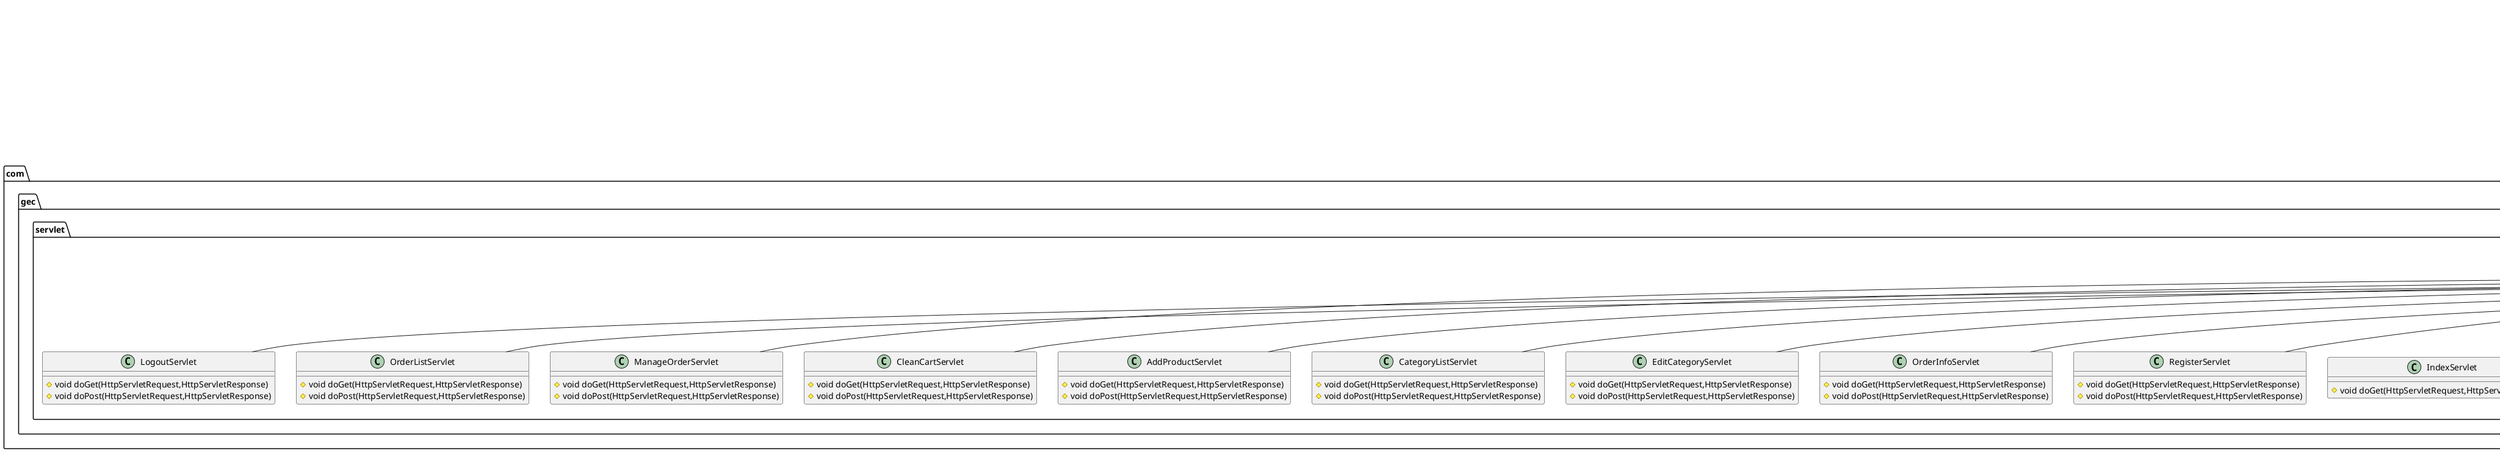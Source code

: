 @startuml
class com.gec.servlet.LogoutServlet {
# void doGet(HttpServletRequest,HttpServletResponse)
# void doPost(HttpServletRequest,HttpServletResponse)
}
class com.gec.servlet.OrderListServlet {
# void doGet(HttpServletRequest,HttpServletResponse)
# void doPost(HttpServletRequest,HttpServletResponse)
}
class com.gec.servlet.LoginServlet {
~ UserService userService
# void doPost(HttpServletRequest,HttpServletResponse)
# void doGet(HttpServletRequest,HttpServletResponse)
}
class com.gec.servlet.ManageOrderServlet {
# void doGet(HttpServletRequest,HttpServletResponse)
# void doPost(HttpServletRequest,HttpServletResponse)
}
class com.gec.servlet.CleanCartServlet {
# void doGet(HttpServletRequest,HttpServletResponse)
# void doPost(HttpServletRequest,HttpServletResponse)
}
class com.gec.servlet.AddProductServlet {
# void doGet(HttpServletRequest,HttpServletResponse)
# void doPost(HttpServletRequest,HttpServletResponse)
}
class com.gec.servlet.CategoryListServlet {
# void doGet(HttpServletRequest,HttpServletResponse)
# void doPost(HttpServletRequest,HttpServletResponse)
}
class com.gec.servlet.EditCategoryServlet {
# void doGet(HttpServletRequest,HttpServletResponse)
# void doPost(HttpServletRequest,HttpServletResponse)
}
class com.gec.servlet.OrderInfoServlet {
# void doGet(HttpServletRequest,HttpServletResponse)
# void doPost(HttpServletRequest,HttpServletResponse)
}
class com.gec.servlet.RegisterServlet {
# void doGet(HttpServletRequest,HttpServletResponse)
# void doPost(HttpServletRequest,HttpServletResponse)
}
class com.gec.servlet.IndexServlet {
# void doGet(HttpServletRequest,HttpServletResponse)
}
class com.gec.servlet.EditProductServlet {
# void doGet(HttpServletRequest,HttpServletResponse)
# void doPost(HttpServletRequest,HttpServletResponse)
}
class com.gec.servlet.AssessOrderServlet {
# void doGet(HttpServletRequest,HttpServletResponse)
# void doPost(HttpServletRequest,HttpServletResponse)
}
class com.gec.servlet.AddCartServlet {
- {static} long serialVersionUID
# void doGet(HttpServletRequest,HttpServletResponse)
# void doPost(HttpServletRequest,HttpServletResponse)
}
class com.gec.servlet.DeleteCategoryServlet {
# void doGet(HttpServletRequest,HttpServletResponse)
# void doPost(HttpServletRequest,HttpServletResponse)
}
class com.gec.servlet.SearchProductServlet {
# void doGet(HttpServletRequest,HttpServletResponse)
# void doPost(HttpServletRequest,HttpServletResponse)
}
class com.gec.servlet.AllOrderListServlet {
# void doGet(HttpServletRequest,HttpServletResponse)
# void doPost(HttpServletRequest,HttpServletResponse)
}
class com.gec.servlet.ProductListServlet {
# void doGet(HttpServletRequest,HttpServletResponse)
# void doPost(HttpServletRequest,HttpServletResponse)
}
class com.gec.servlet.UpdateUserInfoServlet {
# void doGet(HttpServletRequest,HttpServletResponse)
# void doPost(HttpServletRequest,HttpServletResponse)
}
class com.gec.servlet.DeleteOrderServlet {
# void doGet(HttpServletRequest,HttpServletResponse)
# void doPost(HttpServletRequest,HttpServletResponse)
}
class com.gec.servlet.UpdateCategoryServlet {
# void doGet(HttpServletRequest,HttpServletResponse)
# void doPost(HttpServletRequest,HttpServletResponse)
}
class com.gec.servlet.SubmitOrderServlet {
# void doGet(HttpServletRequest,HttpServletResponse)
# void doPost(HttpServletRequest,HttpServletResponse)
}
class com.gec.servlet.ConfirmOrderServlet {
# void doGet(HttpServletRequest,HttpServletResponse)
# void doPost(HttpServletRequest,HttpServletResponse)
}
class com.gec.servlet.DeleteProductServlet {
# void doGet(HttpServletRequest,HttpServletResponse)
# void doPost(HttpServletRequest,HttpServletResponse)
}
class com.gec.servlet.UpdateBuyNumServlet {
# void doGet(HttpServletRequest,HttpServletResponse)
# void doPost(HttpServletRequest,HttpServletResponse)
}
class com.gec.servlet.AccountServlet {
# void doGet(HttpServletRequest,HttpServletResponse)
# void doPost(HttpServletRequest,HttpServletResponse)
}
class com.gec.servlet.DeleteCartItemServlet {
# void doGet(HttpServletRequest,HttpServletResponse)
# void doPost(HttpServletRequest,HttpServletResponse)
}
class com.gec.servlet.AddCategoryServlet {
# void doGet(HttpServletRequest,HttpServletResponse)
# void doPost(HttpServletRequest,HttpServletResponse)
}
class com.gec.servlet.ProductInfoServlet {
# void doGet(HttpServletRequest,HttpServletResponse)
# void doPost(HttpServletRequest,HttpServletResponse)
}


com.gec.servlet.HttpServlet <|-- com.gec.servlet.LogoutServlet
com.gec.servlet.HttpServlet <|-- com.gec.servlet.OrderListServlet
javax.servlet.http.HttpServlet <|-- com.gec.servlet.LoginServlet
com.gec.servlet.HttpServlet <|-- com.gec.servlet.ManageOrderServlet
com.gec.servlet.HttpServlet <|-- com.gec.servlet.CleanCartServlet
com.gec.servlet.HttpServlet <|-- com.gec.servlet.AddProductServlet
com.gec.servlet.HttpServlet <|-- com.gec.servlet.CategoryListServlet
com.gec.servlet.HttpServlet <|-- com.gec.servlet.EditCategoryServlet
com.gec.servlet.HttpServlet <|-- com.gec.servlet.OrderInfoServlet
com.gec.servlet.HttpServlet <|-- com.gec.servlet.RegisterServlet
com.gec.servlet.HttpServlet <|-- com.gec.servlet.IndexServlet
com.gec.servlet.HttpServlet <|-- com.gec.servlet.EditProductServlet
com.gec.servlet.HttpServlet <|-- com.gec.servlet.AssessOrderServlet
com.gec.servlet.HttpServlet <|-- com.gec.servlet.AddCartServlet
com.gec.servlet.HttpServlet <|-- com.gec.servlet.DeleteCategoryServlet
com.gec.servlet.HttpServlet <|-- com.gec.servlet.SearchProductServlet
com.gec.servlet.HttpServlet <|-- com.gec.servlet.AllOrderListServlet
javax.servlet.http.HttpServlet <|-- com.gec.servlet.ProductListServlet
com.gec.servlet.HttpServlet <|-- com.gec.servlet.UpdateUserInfoServlet
com.gec.servlet.HttpServlet <|-- com.gec.servlet.DeleteOrderServlet
com.gec.servlet.HttpServlet <|-- com.gec.servlet.UpdateCategoryServlet
com.gec.servlet.HttpServlet <|-- com.gec.servlet.SubmitOrderServlet
com.gec.servlet.HttpServlet <|-- com.gec.servlet.ConfirmOrderServlet
com.gec.servlet.HttpServlet <|-- com.gec.servlet.DeleteProductServlet
com.gec.servlet.HttpServlet <|-- com.gec.servlet.UpdateBuyNumServlet
com.gec.servlet.HttpServlet <|-- com.gec.servlet.AccountServlet
com.gec.servlet.HttpServlet <|-- com.gec.servlet.DeleteCartItemServlet
com.gec.servlet.HttpServlet <|-- com.gec.servlet.AddCategoryServlet
com.gec.servlet.HttpServlet <|-- com.gec.servlet.ProductInfoServlet
@enduml